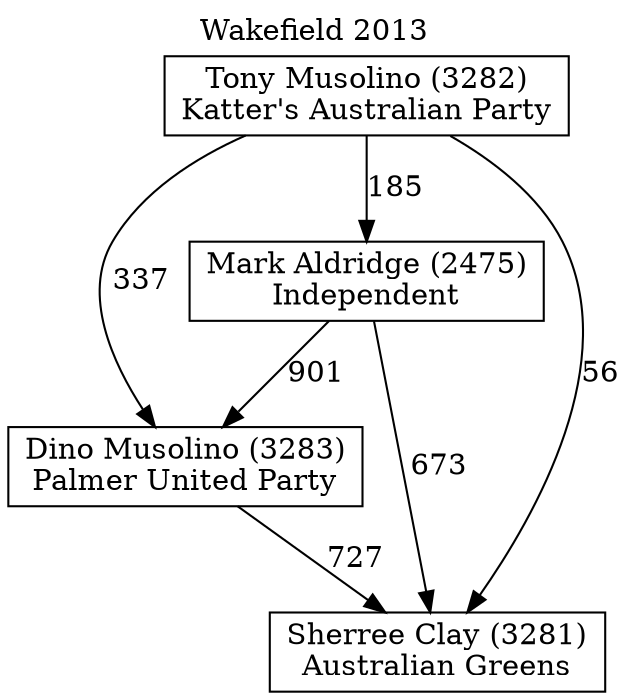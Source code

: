 // House preference flow
digraph "Sherree Clay (3281)_Wakefield_2013" {
	graph [label="Wakefield 2013" labelloc=t mclimit=10]
	node [shape=box]
	"Dino Musolino (3283)" [label="Dino Musolino (3283)
Palmer United Party"]
	"Mark Aldridge (2475)" [label="Mark Aldridge (2475)
Independent"]
	"Sherree Clay (3281)" [label="Sherree Clay (3281)
Australian Greens"]
	"Tony Musolino (3282)" [label="Tony Musolino (3282)
Katter's Australian Party"]
	"Dino Musolino (3283)" -> "Sherree Clay (3281)" [label=727]
	"Mark Aldridge (2475)" -> "Dino Musolino (3283)" [label=901]
	"Mark Aldridge (2475)" -> "Sherree Clay (3281)" [label=673]
	"Tony Musolino (3282)" -> "Dino Musolino (3283)" [label=337]
	"Tony Musolino (3282)" -> "Mark Aldridge (2475)" [label=185]
	"Tony Musolino (3282)" -> "Sherree Clay (3281)" [label=56]
}
